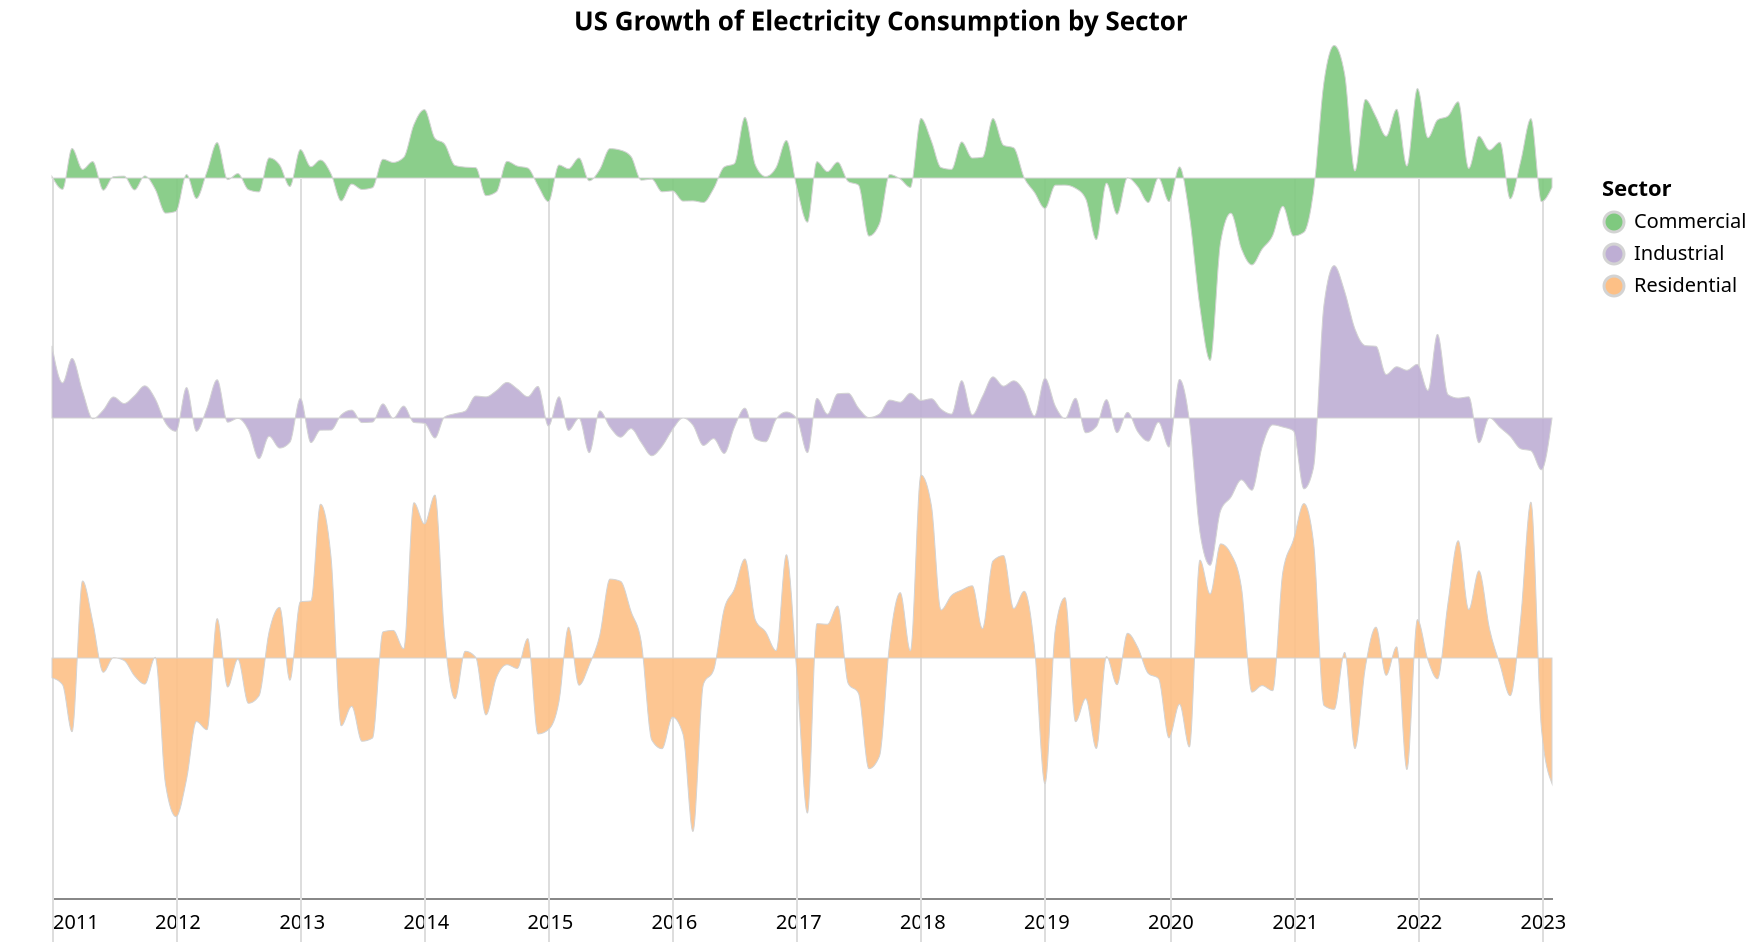 {
  "config": {
    "view": {
      "continuousWidth": 400,
      "continuousHeight": 300,
      "stroke": null,
      "width": 750
    },
    "facet": {
      "spacing": 0
    },
    "title": {
      "anchor": "middle"
    }
  },
  "data": {
    "name": "data-f5f1d5831f8d58cb4f0ea04be0483aff"
  },
  "facet": {
    "row": {
      "field": "variable_0",
      "header": {
        "labelColor": "white"
      },
      "title": null,
      "type": "nominal"
    }
  },
  "spec": {
    "mark": {
      "type": "area",
      "fillOpacity": 0.9,
      "interpolate": "monotone",
      "stroke": "lightgray",
      "strokeWidth": 0.5
    },
    "encoding": {
      "fill": {
        "field": "variable_0",
        "scale": {
          "scheme": "accent"
        },
        "title": "Sector",
        "type": "nominal"
      },
      "tooltip": [
        {
          "field": "dt",
          "type": "temporal"
        },
        {
          "field": "variable_0",
          "type": "nominal"
        },
        {
          "field": "value",
          "format": ",.02f",
          "type": "quantitative"
        }
      ],
      "x": {
        "field": "dt",
        "title": "",
        "type": "temporal"
      },
      "y": {
        "axis": null,
        "field": "value",
        "scale": {
          "range": [
            120,
            -120
          ]
        },
        "type": "quantitative"
      }
    },
    "height": 120,
    "transform": [
      {
        "joinaggregate": [
          {
            "op": "mean",
            "field": "dt",
            "as": "mean_val"
          }
        ],
        "groupby": [
          "variable_0"
        ]
      }
    ]
  },
  "bounds": "flush",
  "title": "US Growth of Electricity Consumption by Sector",
  "$schema": "https://vega.github.io/schema/vega-lite/v5.json",
  "datasets": {
    "data-f5f1d5831f8d58cb4f0ea04be0483aff": [
      {
        "dt": "2011-01-01T00:00:00",
        "variable_0": "Residential",
        "value": -1.6530115591419259
      },
      {
        "dt": "2011-02-01T00:00:00",
        "variable_0": "Residential",
        "value": -2.2225867065897575
      },
      {
        "dt": "2011-03-01T00:00:00",
        "variable_0": "Residential",
        "value": -6.143533615445673
      },
      {
        "dt": "2011-04-01T00:00:00",
        "variable_0": "Residential",
        "value": 6.422974276630855
      },
      {
        "dt": "2011-05-01T00:00:00",
        "variable_0": "Residential",
        "value": 3.0008475269120094
      },
      {
        "dt": "2011-06-01T00:00:00",
        "variable_0": "Residential",
        "value": -1.1868477377013797
      },
      {
        "dt": "2011-07-01T00:00:00",
        "variable_0": "Residential",
        "value": 0.025991553759974195
      },
      {
        "dt": "2011-08-01T00:00:00",
        "variable_0": "Residential",
        "value": -0.2042752336546494
      },
      {
        "dt": "2011-09-01T00:00:00",
        "variable_0": "Residential",
        "value": -1.4955820442983714
      },
      {
        "dt": "2011-10-01T00:00:00",
        "variable_0": "Residential",
        "value": -2.1749475224617787
      },
      {
        "dt": "2011-11-01T00:00:00",
        "variable_0": "Residential",
        "value": 0.0583441580814581
      },
      {
        "dt": "2011-12-01T00:00:00",
        "variable_0": "Residential",
        "value": -10.516463602972381
      },
      {
        "dt": "2012-01-01T00:00:00",
        "variable_0": "Residential",
        "value": -13.22210194082537
      },
      {
        "dt": "2012-02-01T00:00:00",
        "variable_0": "Residential",
        "value": -10.102923011255049
      },
      {
        "dt": "2012-03-01T00:00:00",
        "variable_0": "Residential",
        "value": -5.299587670379335
      },
      {
        "dt": "2012-04-01T00:00:00",
        "variable_0": "Residential",
        "value": -5.974737666536178
      },
      {
        "dt": "2012-05-01T00:00:00",
        "variable_0": "Residential",
        "value": 3.2818543726987004
      },
      {
        "dt": "2012-06-01T00:00:00",
        "variable_0": "Residential",
        "value": -2.4198973091434484
      },
      {
        "dt": "2012-07-01T00:00:00",
        "variable_0": "Residential",
        "value": -0.09684550306978679
      },
      {
        "dt": "2012-08-01T00:00:00",
        "variable_0": "Residential",
        "value": -3.7711309384716896
      },
      {
        "dt": "2012-09-01T00:00:00",
        "variable_0": "Residential",
        "value": -3.168327034456475
      },
      {
        "dt": "2012-10-01T00:00:00",
        "variable_0": "Residential",
        "value": 2.2036394308110996
      },
      {
        "dt": "2012-11-01T00:00:00",
        "variable_0": "Residential",
        "value": 4.2208925361125305
      },
      {
        "dt": "2012-12-01T00:00:00",
        "variable_0": "Residential",
        "value": -1.8509567343240607
      },
      {
        "dt": "2013-01-01T00:00:00",
        "variable_0": "Residential",
        "value": 4.689613902067036
      },
      {
        "dt": "2013-02-01T00:00:00",
        "variable_0": "Residential",
        "value": 4.7589853699391504
      },
      {
        "dt": "2013-03-01T00:00:00",
        "variable_0": "Residential",
        "value": 12.816852663076306
      },
      {
        "dt": "2013-04-01T00:00:00",
        "variable_0": "Residential",
        "value": 8.441963862610692
      },
      {
        "dt": "2013-05-01T00:00:00",
        "variable_0": "Residential",
        "value": -5.652915749716092
      },
      {
        "dt": "2013-06-01T00:00:00",
        "variable_0": "Residential",
        "value": -4.0281923742413905
      },
      {
        "dt": "2013-07-01T00:00:00",
        "variable_0": "Residential",
        "value": -6.93775836574927
      },
      {
        "dt": "2013-08-01T00:00:00",
        "variable_0": "Residential",
        "value": -6.675616583108379
      },
      {
        "dt": "2013-09-01T00:00:00",
        "variable_0": "Residential",
        "value": 2.1777707265142388
      },
      {
        "dt": "2013-10-01T00:00:00",
        "variable_0": "Residential",
        "value": 2.3001893514739136
      },
      {
        "dt": "2013-11-01T00:00:00",
        "variable_0": "Residential",
        "value": 0.7707067331030437
      },
      {
        "dt": "2013-12-01T00:00:00",
        "variable_0": "Residential",
        "value": 12.94226305708972
      },
      {
        "dt": "2014-01-01T00:00:00",
        "variable_0": "Residential",
        "value": 11.174733817336868
      },
      {
        "dt": "2014-02-01T00:00:00",
        "variable_0": "Residential",
        "value": 13.580536880382454
      },
      {
        "dt": "2014-03-01T00:00:00",
        "variable_0": "Residential",
        "value": 1.9055675759725554
      },
      {
        "dt": "2014-04-01T00:00:00",
        "variable_0": "Residential",
        "value": -3.4028753678316037
      },
      {
        "dt": "2014-05-01T00:00:00",
        "variable_0": "Residential",
        "value": 0.5622027259374107
      },
      {
        "dt": "2014-06-01T00:00:00",
        "variable_0": "Residential",
        "value": 0.056729771864327816
      },
      {
        "dt": "2014-07-01T00:00:00",
        "variable_0": "Residential",
        "value": -4.745605757100235
      },
      {
        "dt": "2014-08-01T00:00:00",
        "variable_0": "Residential",
        "value": -1.6189993140118708
      },
      {
        "dt": "2014-09-01T00:00:00",
        "variable_0": "Residential",
        "value": -0.5582877005194109
      },
      {
        "dt": "2014-10-01T00:00:00",
        "variable_0": "Residential",
        "value": -0.8649080924143515
      },
      {
        "dt": "2014-11-01T00:00:00",
        "variable_0": "Residential",
        "value": 1.6156182409625908
      },
      {
        "dt": "2014-12-01T00:00:00",
        "variable_0": "Residential",
        "value": -6.331464639363061
      },
      {
        "dt": "2015-01-01T00:00:00",
        "variable_0": "Residential",
        "value": -5.969897766267485
      },
      {
        "dt": "2015-02-01T00:00:00",
        "variable_0": "Residential",
        "value": -3.609748767868415
      },
      {
        "dt": "2015-03-01T00:00:00",
        "variable_0": "Residential",
        "value": 2.5687072198780525
      },
      {
        "dt": "2015-04-01T00:00:00",
        "variable_0": "Residential",
        "value": -2.2651792224527845
      },
      {
        "dt": "2015-05-01T00:00:00",
        "variable_0": "Residential",
        "value": -0.5915117390962621
      },
      {
        "dt": "2015-06-01T00:00:00",
        "variable_0": "Residential",
        "value": 1.9065942283644999
      },
      {
        "dt": "2015-07-01T00:00:00",
        "variable_0": "Residential",
        "value": 6.575534727252053
      },
      {
        "dt": "2015-08-01T00:00:00",
        "variable_0": "Residential",
        "value": 6.3942887091632095
      },
      {
        "dt": "2015-09-01T00:00:00",
        "variable_0": "Residential",
        "value": 3.8721772216151473
      },
      {
        "dt": "2015-10-01T00:00:00",
        "variable_0": "Residential",
        "value": 1.337614264034448
      },
      {
        "dt": "2015-11-01T00:00:00",
        "variable_0": "Residential",
        "value": -6.84321165406635
      },
      {
        "dt": "2015-12-01T00:00:00",
        "variable_0": "Residential",
        "value": -7.558059434753983
      },
      {
        "dt": "2016-01-01T00:00:00",
        "variable_0": "Residential",
        "value": -4.930872750337844
      },
      {
        "dt": "2016-02-01T00:00:00",
        "variable_0": "Residential",
        "value": -6.361789376459903
      },
      {
        "dt": "2016-03-01T00:00:00",
        "variable_0": "Residential",
        "value": -14.458438810632545
      },
      {
        "dt": "2016-04-01T00:00:00",
        "variable_0": "Residential",
        "value": -2.1672559385482515
      },
      {
        "dt": "2016-05-01T00:00:00",
        "variable_0": "Residential",
        "value": -1.0114519966081592
      },
      {
        "dt": "2016-06-01T00:00:00",
        "variable_0": "Residential",
        "value": 4.082706607452846
      },
      {
        "dt": "2016-07-01T00:00:00",
        "variable_0": "Residential",
        "value": 5.732083017277945
      },
      {
        "dt": "2016-08-01T00:00:00",
        "variable_0": "Residential",
        "value": 8.252683178865428
      },
      {
        "dt": "2016-09-01T00:00:00",
        "variable_0": "Residential",
        "value": 3.1465240205281075
      },
      {
        "dt": "2016-10-01T00:00:00",
        "variable_0": "Residential",
        "value": 2.173064349534881
      },
      {
        "dt": "2016-11-01T00:00:00",
        "variable_0": "Residential",
        "value": 0.6110877907046897
      },
      {
        "dt": "2016-12-01T00:00:00",
        "variable_0": "Residential",
        "value": 8.606054059741641
      },
      {
        "dt": "2017-01-01T00:00:00",
        "variable_0": "Residential",
        "value": -1.343304017231739
      },
      {
        "dt": "2017-02-01T00:00:00",
        "variable_0": "Residential",
        "value": -12.92796119197057
      },
      {
        "dt": "2017-03-01T00:00:00",
        "variable_0": "Residential",
        "value": 2.86245907786844
      },
      {
        "dt": "2017-04-01T00:00:00",
        "variable_0": "Residential",
        "value": 2.810564133497939
      },
      {
        "dt": "2017-05-01T00:00:00",
        "variable_0": "Residential",
        "value": 4.334621965133145
      },
      {
        "dt": "2017-06-01T00:00:00",
        "variable_0": "Residential",
        "value": -2.1308554190263784
      },
      {
        "dt": "2017-07-01T00:00:00",
        "variable_0": "Residential",
        "value": -2.920060059716423
      },
      {
        "dt": "2017-08-01T00:00:00",
        "variable_0": "Residential",
        "value": -9.226678702567547
      },
      {
        "dt": "2017-09-01T00:00:00",
        "variable_0": "Residential",
        "value": -8.181748477503369
      },
      {
        "dt": "2017-10-01T00:00:00",
        "variable_0": "Residential",
        "value": 1.2837194065304036
      },
      {
        "dt": "2017-11-01T00:00:00",
        "variable_0": "Residential",
        "value": 5.444284986739056
      },
      {
        "dt": "2017-12-01T00:00:00",
        "variable_0": "Residential",
        "value": 0.5967642095723313
      },
      {
        "dt": "2018-01-01T00:00:00",
        "variable_0": "Residential",
        "value": 15.250284638562794
      },
      {
        "dt": "2018-02-01T00:00:00",
        "variable_0": "Residential",
        "value": 12.660794333777915
      },
      {
        "dt": "2018-03-01T00:00:00",
        "variable_0": "Residential",
        "value": 3.999431891515237
      },
      {
        "dt": "2018-04-01T00:00:00",
        "variable_0": "Residential",
        "value": 5.212906198640588
      },
      {
        "dt": "2018-05-01T00:00:00",
        "variable_0": "Residential",
        "value": 5.664434147326158
      },
      {
        "dt": "2018-06-01T00:00:00",
        "variable_0": "Residential",
        "value": 6.01418635350135
      },
      {
        "dt": "2018-07-01T00:00:00",
        "variable_0": "Residential",
        "value": 2.445516278607962
      },
      {
        "dt": "2018-08-01T00:00:00",
        "variable_0": "Residential",
        "value": 8.090851230813744
      },
      {
        "dt": "2018-09-01T00:00:00",
        "variable_0": "Residential",
        "value": 8.529496704118422
      },
      {
        "dt": "2018-10-01T00:00:00",
        "variable_0": "Residential",
        "value": 4.122066825950221
      },
      {
        "dt": "2018-11-01T00:00:00",
        "variable_0": "Residential",
        "value": 5.563094152450154
      },
      {
        "dt": "2018-12-01T00:00:00",
        "variable_0": "Residential",
        "value": 0.9640044320663899
      },
      {
        "dt": "2019-01-01T00:00:00",
        "variable_0": "Residential",
        "value": -10.475729184293648
      },
      {
        "dt": "2019-02-01T00:00:00",
        "variable_0": "Residential",
        "value": 2.5110725905333364
      },
      {
        "dt": "2019-03-01T00:00:00",
        "variable_0": "Residential",
        "value": 5.023989975282284
      },
      {
        "dt": "2019-04-01T00:00:00",
        "variable_0": "Residential",
        "value": -5.311533920697487
      },
      {
        "dt": "2019-05-01T00:00:00",
        "variable_0": "Residential",
        "value": -3.3868259842172566
      },
      {
        "dt": "2019-06-01T00:00:00",
        "variable_0": "Residential",
        "value": -7.541172719036493
      },
      {
        "dt": "2019-07-01T00:00:00",
        "variable_0": "Residential",
        "value": 0.11888392373697876
      },
      {
        "dt": "2019-08-01T00:00:00",
        "variable_0": "Residential",
        "value": -2.22395508216493
      },
      {
        "dt": "2019-09-01T00:00:00",
        "variable_0": "Residential",
        "value": 2.0609046981838075
      },
      {
        "dt": "2019-10-01T00:00:00",
        "variable_0": "Residential",
        "value": 0.8857855246959367
      },
      {
        "dt": "2019-11-01T00:00:00",
        "variable_0": "Residential",
        "value": -1.2884727425617637
      },
      {
        "dt": "2019-12-01T00:00:00",
        "variable_0": "Residential",
        "value": -1.7069793551048873
      },
      {
        "dt": "2020-01-01T00:00:00",
        "variable_0": "Residential",
        "value": -6.657291926949438
      },
      {
        "dt": "2020-02-01T00:00:00",
        "variable_0": "Residential",
        "value": -3.846323353586123
      },
      {
        "dt": "2020-03-01T00:00:00",
        "variable_0": "Residential",
        "value": -7.41569374726433
      },
      {
        "dt": "2020-04-01T00:00:00",
        "variable_0": "Residential",
        "value": 8.160068639133367
      },
      {
        "dt": "2020-05-01T00:00:00",
        "variable_0": "Residential",
        "value": 5.332219022359808
      },
      {
        "dt": "2020-06-01T00:00:00",
        "variable_0": "Residential",
        "value": 9.50902976589747
      },
      {
        "dt": "2020-07-01T00:00:00",
        "variable_0": "Residential",
        "value": 8.689008199684633
      },
      {
        "dt": "2020-08-01T00:00:00",
        "variable_0": "Residential",
        "value": 5.9007933200336815
      },
      {
        "dt": "2020-09-01T00:00:00",
        "variable_0": "Residential",
        "value": -2.844818083856804
      },
      {
        "dt": "2020-10-01T00:00:00",
        "variable_0": "Residential",
        "value": -2.2993842884894367
      },
      {
        "dt": "2020-11-01T00:00:00",
        "variable_0": "Residential",
        "value": -2.7251400569320405
      },
      {
        "dt": "2020-12-01T00:00:00",
        "variable_0": "Residential",
        "value": 7.171142831021493
      },
      {
        "dt": "2021-01-01T00:00:00",
        "variable_0": "Residential",
        "value": 9.836002686591282
      },
      {
        "dt": "2021-02-01T00:00:00",
        "variable_0": "Residential",
        "value": 12.86684335333148
      },
      {
        "dt": "2021-03-01T00:00:00",
        "variable_0": "Residential",
        "value": 9.706050421655132
      },
      {
        "dt": "2021-04-01T00:00:00",
        "variable_0": "Residential",
        "value": -3.9569916922440163
      },
      {
        "dt": "2021-05-01T00:00:00",
        "variable_0": "Residential",
        "value": -4.277638441698239
      },
      {
        "dt": "2021-06-01T00:00:00",
        "variable_0": "Residential",
        "value": 0.46787529702598807
      },
      {
        "dt": "2021-07-01T00:00:00",
        "variable_0": "Residential",
        "value": -7.548147795239402
      },
      {
        "dt": "2021-08-01T00:00:00",
        "variable_0": "Residential",
        "value": -0.7218957585031327
      },
      {
        "dt": "2021-09-01T00:00:00",
        "variable_0": "Residential",
        "value": 2.5718280963988427
      },
      {
        "dt": "2021-10-01T00:00:00",
        "variable_0": "Residential",
        "value": -1.4422005779946345
      },
      {
        "dt": "2021-11-01T00:00:00",
        "variable_0": "Residential",
        "value": 0.9331937160091064
      },
      {
        "dt": "2021-12-01T00:00:00",
        "variable_0": "Residential",
        "value": -9.298075082009783
      },
      {
        "dt": "2022-01-01T00:00:00",
        "variable_0": "Residential",
        "value": 3.200335330082149
      },
      {
        "dt": "2022-02-01T00:00:00",
        "variable_0": "Residential",
        "value": -0.18174869606804034
      },
      {
        "dt": "2022-03-01T00:00:00",
        "variable_0": "Residential",
        "value": -1.7341708952928636
      },
      {
        "dt": "2022-04-01T00:00:00",
        "variable_0": "Residential",
        "value": 4.59588322385156
      },
      {
        "dt": "2022-05-01T00:00:00",
        "variable_0": "Residential",
        "value": 9.769941375100611
      },
      {
        "dt": "2022-06-01T00:00:00",
        "variable_0": "Residential",
        "value": 4.03094461759681
      },
      {
        "dt": "2022-07-01T00:00:00",
        "variable_0": "Residential",
        "value": 7.2624564646040835
      },
      {
        "dt": "2022-08-01T00:00:00",
        "variable_0": "Residential",
        "value": 2.4421046058786144
      },
      {
        "dt": "2022-09-01T00:00:00",
        "variable_0": "Residential",
        "value": -0.5586901872567607
      },
      {
        "dt": "2022-10-01T00:00:00",
        "variable_0": "Residential",
        "value": -3.1424285246713812
      },
      {
        "dt": "2022-11-01T00:00:00",
        "variable_0": "Residential",
        "value": 3.334129055880042
      },
      {
        "dt": "2022-12-01T00:00:00",
        "variable_0": "Residential",
        "value": 12.987984512376816
      },
      {
        "dt": "2023-01-01T00:00:00",
        "variable_0": "Residential",
        "value": -5.928478281695915
      },
      {
        "dt": "2023-02-01T00:00:00",
        "variable_0": "Residential",
        "value": -10.479946261761286
      },
      {
        "dt": "2011-01-01T00:00:00",
        "variable_0": "Commercial",
        "value": 0.12035274788668726
      },
      {
        "dt": "2011-02-01T00:00:00",
        "variable_0": "Commercial",
        "value": -0.9443826785988874
      },
      {
        "dt": "2011-03-01T00:00:00",
        "variable_0": "Commercial",
        "value": 2.4625785323701965
      },
      {
        "dt": "2011-04-01T00:00:00",
        "variable_0": "Commercial",
        "value": 0.7173628867293669
      },
      {
        "dt": "2011-05-01T00:00:00",
        "variable_0": "Commercial",
        "value": 1.3679987620853096
      },
      {
        "dt": "2011-06-01T00:00:00",
        "variable_0": "Commercial",
        "value": -1.017570884114416
      },
      {
        "dt": "2011-07-01T00:00:00",
        "variable_0": "Commercial",
        "value": 0.11059382377942573
      },
      {
        "dt": "2011-08-01T00:00:00",
        "variable_0": "Commercial",
        "value": 0.15650363614889695
      },
      {
        "dt": "2011-09-01T00:00:00",
        "variable_0": "Commercial",
        "value": -0.9950038412168571
      },
      {
        "dt": "2011-10-01T00:00:00",
        "variable_0": "Commercial",
        "value": 0.174037069853461
      },
      {
        "dt": "2011-11-01T00:00:00",
        "variable_0": "Commercial",
        "value": -0.9520578224325171
      },
      {
        "dt": "2011-12-01T00:00:00",
        "variable_0": "Commercial",
        "value": -2.9254254051786277
      },
      {
        "dt": "2012-01-01T00:00:00",
        "variable_0": "Commercial",
        "value": -2.7818054678886317
      },
      {
        "dt": "2012-02-01T00:00:00",
        "variable_0": "Commercial",
        "value": 0.28517206279961016
      },
      {
        "dt": "2012-03-01T00:00:00",
        "variable_0": "Commercial",
        "value": -1.7098458204188205
      },
      {
        "dt": "2012-04-01T00:00:00",
        "variable_0": "Commercial",
        "value": 0.5278170948587402
      },
      {
        "dt": "2012-05-01T00:00:00",
        "variable_0": "Commercial",
        "value": 2.950922007261325
      },
      {
        "dt": "2012-06-01T00:00:00",
        "variable_0": "Commercial",
        "value": -0.13606140696772462
      },
      {
        "dt": "2012-07-01T00:00:00",
        "variable_0": "Commercial",
        "value": 0.3668991501586838
      },
      {
        "dt": "2012-08-01T00:00:00",
        "variable_0": "Commercial",
        "value": -0.9755537202810749
      },
      {
        "dt": "2012-09-01T00:00:00",
        "variable_0": "Commercial",
        "value": -1.1583906854583437
      },
      {
        "dt": "2012-10-01T00:00:00",
        "variable_0": "Commercial",
        "value": 1.6764430060340008
      },
      {
        "dt": "2012-11-01T00:00:00",
        "variable_0": "Commercial",
        "value": 1.0823399377160703
      },
      {
        "dt": "2012-12-01T00:00:00",
        "variable_0": "Commercial",
        "value": -0.7092150495912941
      },
      {
        "dt": "2013-01-01T00:00:00",
        "variable_0": "Commercial",
        "value": 2.365500961570355
      },
      {
        "dt": "2013-02-01T00:00:00",
        "variable_0": "Commercial",
        "value": 0.9347564889729432
      },
      {
        "dt": "2013-03-01T00:00:00",
        "variable_0": "Commercial",
        "value": 1.4998206089000155
      },
      {
        "dt": "2013-04-01T00:00:00",
        "variable_0": "Commercial",
        "value": 0.3545589327253129
      },
      {
        "dt": "2013-05-01T00:00:00",
        "variable_0": "Commercial",
        "value": -1.911402271586482
      },
      {
        "dt": "2013-06-01T00:00:00",
        "variable_0": "Commercial",
        "value": -0.5075661479782889
      },
      {
        "dt": "2013-07-01T00:00:00",
        "variable_0": "Commercial",
        "value": -0.9528371301681604
      },
      {
        "dt": "2013-08-01T00:00:00",
        "variable_0": "Commercial",
        "value": -0.8142800947390394
      },
      {
        "dt": "2013-09-01T00:00:00",
        "variable_0": "Commercial",
        "value": 1.5634507839749512
      },
      {
        "dt": "2013-10-01T00:00:00",
        "variable_0": "Commercial",
        "value": 1.2995351513529707
      },
      {
        "dt": "2013-11-01T00:00:00",
        "variable_0": "Commercial",
        "value": 1.7155921013128461
      },
      {
        "dt": "2013-12-01T00:00:00",
        "variable_0": "Commercial",
        "value": 4.456347312019493
      },
      {
        "dt": "2014-01-01T00:00:00",
        "variable_0": "Commercial",
        "value": 5.696880653653724
      },
      {
        "dt": "2014-02-01T00:00:00",
        "variable_0": "Commercial",
        "value": 3.3034572385921113
      },
      {
        "dt": "2014-03-01T00:00:00",
        "variable_0": "Commercial",
        "value": 2.8425050215015624
      },
      {
        "dt": "2014-04-01T00:00:00",
        "variable_0": "Commercial",
        "value": 1.0493706515093404
      },
      {
        "dt": "2014-05-01T00:00:00",
        "variable_0": "Commercial",
        "value": 0.904416151497478
      },
      {
        "dt": "2014-06-01T00:00:00",
        "variable_0": "Commercial",
        "value": 0.862033444597543
      },
      {
        "dt": "2014-07-01T00:00:00",
        "variable_0": "Commercial",
        "value": -1.4738988158088717
      },
      {
        "dt": "2014-08-01T00:00:00",
        "variable_0": "Commercial",
        "value": -1.149246438278051
      },
      {
        "dt": "2014-09-01T00:00:00",
        "variable_0": "Commercial",
        "value": 1.385965469749384
      },
      {
        "dt": "2014-10-01T00:00:00",
        "variable_0": "Commercial",
        "value": 0.9976908191975831
      },
      {
        "dt": "2014-11-01T00:00:00",
        "variable_0": "Commercial",
        "value": 0.8328038833752549
      },
      {
        "dt": "2014-12-01T00:00:00",
        "variable_0": "Commercial",
        "value": -0.6363965863105281
      },
      {
        "dt": "2015-01-01T00:00:00",
        "variable_0": "Commercial",
        "value": -1.9727304014859448
      },
      {
        "dt": "2015-02-01T00:00:00",
        "variable_0": "Commercial",
        "value": 1.0827074521473135
      },
      {
        "dt": "2015-03-01T00:00:00",
        "variable_0": "Commercial",
        "value": 0.7742483430656755
      },
      {
        "dt": "2015-04-01T00:00:00",
        "variable_0": "Commercial",
        "value": 1.6678367412786166
      },
      {
        "dt": "2015-05-01T00:00:00",
        "variable_0": "Commercial",
        "value": -0.23698882916163289
      },
      {
        "dt": "2015-06-01T00:00:00",
        "variable_0": "Commercial",
        "value": 0.7157349515414468
      },
      {
        "dt": "2015-07-01T00:00:00",
        "variable_0": "Commercial",
        "value": 2.4475848391904975
      },
      {
        "dt": "2015-08-01T00:00:00",
        "variable_0": "Commercial",
        "value": 2.3215354746669803
      },
      {
        "dt": "2015-09-01T00:00:00",
        "variable_0": "Commercial",
        "value": 1.7881010059307867
      },
      {
        "dt": "2015-10-01T00:00:00",
        "variable_0": "Commercial",
        "value": -0.17838354741964713
      },
      {
        "dt": "2015-11-01T00:00:00",
        "variable_0": "Commercial",
        "value": -0.10094400318325647
      },
      {
        "dt": "2015-12-01T00:00:00",
        "variable_0": "Commercial",
        "value": -1.1481575500714492
      },
      {
        "dt": "2016-01-01T00:00:00",
        "variable_0": "Commercial",
        "value": -1.083304562243692
      },
      {
        "dt": "2016-02-01T00:00:00",
        "variable_0": "Commercial",
        "value": -1.9252360817459402
      },
      {
        "dt": "2016-03-01T00:00:00",
        "variable_0": "Commercial",
        "value": -1.908144831087899
      },
      {
        "dt": "2016-04-01T00:00:00",
        "variable_0": "Commercial",
        "value": -2.0377405413045
      },
      {
        "dt": "2016-05-01T00:00:00",
        "variable_0": "Commercial",
        "value": -0.8854764608514754
      },
      {
        "dt": "2016-06-01T00:00:00",
        "variable_0": "Commercial",
        "value": 0.9165349073757767
      },
      {
        "dt": "2016-07-01T00:00:00",
        "variable_0": "Commercial",
        "value": 1.1937851260526378
      },
      {
        "dt": "2016-08-01T00:00:00",
        "variable_0": "Commercial",
        "value": 5.057558253141647
      },
      {
        "dt": "2016-09-01T00:00:00",
        "variable_0": "Commercial",
        "value": 1.0617559147540367
      },
      {
        "dt": "2016-10-01T00:00:00",
        "variable_0": "Commercial",
        "value": 0.1252674223723993
      },
      {
        "dt": "2016-11-01T00:00:00",
        "variable_0": "Commercial",
        "value": 0.8830667097397438
      },
      {
        "dt": "2016-12-01T00:00:00",
        "variable_0": "Commercial",
        "value": 3.12896354710408
      },
      {
        "dt": "2017-01-01T00:00:00",
        "variable_0": "Commercial",
        "value": -0.8351472880841593
      },
      {
        "dt": "2017-02-01T00:00:00",
        "variable_0": "Commercial",
        "value": -3.6845738746068
      },
      {
        "dt": "2017-03-01T00:00:00",
        "variable_0": "Commercial",
        "value": 1.3558707307049778
      },
      {
        "dt": "2017-04-01T00:00:00",
        "variable_0": "Commercial",
        "value": 0.5330200327869683
      },
      {
        "dt": "2017-05-01T00:00:00",
        "variable_0": "Commercial",
        "value": 1.3235419873225185
      },
      {
        "dt": "2017-06-01T00:00:00",
        "variable_0": "Commercial",
        "value": -0.2908850500572657
      },
      {
        "dt": "2017-07-01T00:00:00",
        "variable_0": "Commercial",
        "value": -0.5857473228532251
      },
      {
        "dt": "2017-08-01T00:00:00",
        "variable_0": "Commercial",
        "value": -4.842164168527329
      },
      {
        "dt": "2017-09-01T00:00:00",
        "variable_0": "Commercial",
        "value": -3.80918007549621
      },
      {
        "dt": "2017-10-01T00:00:00",
        "variable_0": "Commercial",
        "value": 0.28715250701034645
      },
      {
        "dt": "2017-11-01T00:00:00",
        "variable_0": "Commercial",
        "value": -0.0825881774913606
      },
      {
        "dt": "2017-12-01T00:00:00",
        "variable_0": "Commercial",
        "value": -0.7865515817502056
      },
      {
        "dt": "2018-01-01T00:00:00",
        "variable_0": "Commercial",
        "value": 4.966172714999351
      },
      {
        "dt": "2018-02-01T00:00:00",
        "variable_0": "Commercial",
        "value": 3.057014117618184
      },
      {
        "dt": "2018-03-01T00:00:00",
        "variable_0": "Commercial",
        "value": 0.8733243911936084
      },
      {
        "dt": "2018-04-01T00:00:00",
        "variable_0": "Commercial",
        "value": 0.7241413778734218
      },
      {
        "dt": "2018-05-01T00:00:00",
        "variable_0": "Commercial",
        "value": 3.0070040669919917
      },
      {
        "dt": "2018-06-01T00:00:00",
        "variable_0": "Commercial",
        "value": 1.6652351529053755
      },
      {
        "dt": "2018-07-01T00:00:00",
        "variable_0": "Commercial",
        "value": 1.7369416789911662
      },
      {
        "dt": "2018-08-01T00:00:00",
        "variable_0": "Commercial",
        "value": 4.956040667709116
      },
      {
        "dt": "2018-09-01T00:00:00",
        "variable_0": "Commercial",
        "value": 2.7319039240219167
      },
      {
        "dt": "2018-10-01T00:00:00",
        "variable_0": "Commercial",
        "value": 2.5127335707316956
      },
      {
        "dt": "2018-11-01T00:00:00",
        "variable_0": "Commercial",
        "value": 0.009982414479647872
      },
      {
        "dt": "2018-12-01T00:00:00",
        "variable_0": "Commercial",
        "value": -1.1956831407743174
      },
      {
        "dt": "2019-01-01T00:00:00",
        "variable_0": "Commercial",
        "value": -2.5350101129982705
      },
      {
        "dt": "2019-02-01T00:00:00",
        "variable_0": "Commercial",
        "value": -0.5989759090968994
      },
      {
        "dt": "2019-03-01T00:00:00",
        "variable_0": "Commercial",
        "value": -0.5925799678385579
      },
      {
        "dt": "2019-04-01T00:00:00",
        "variable_0": "Commercial",
        "value": -0.8574312669587636
      },
      {
        "dt": "2019-05-01T00:00:00",
        "variable_0": "Commercial",
        "value": -1.7450754852969652
      },
      {
        "dt": "2019-06-01T00:00:00",
        "variable_0": "Commercial",
        "value": -5.136090261954241
      },
      {
        "dt": "2019-07-01T00:00:00",
        "variable_0": "Commercial",
        "value": -0.43386594136766155
      },
      {
        "dt": "2019-08-01T00:00:00",
        "variable_0": "Commercial",
        "value": -3.019983226454248
      },
      {
        "dt": "2019-09-01T00:00:00",
        "variable_0": "Commercial",
        "value": 0.020646638951182794
      },
      {
        "dt": "2019-10-01T00:00:00",
        "variable_0": "Commercial",
        "value": -0.7137418630069781
      },
      {
        "dt": "2019-11-01T00:00:00",
        "variable_0": "Commercial",
        "value": -2.041809995434396
      },
      {
        "dt": "2019-12-01T00:00:00",
        "variable_0": "Commercial",
        "value": 0.0026868688199011004
      },
      {
        "dt": "2020-01-01T00:00:00",
        "variable_0": "Commercial",
        "value": -1.964240859425903
      },
      {
        "dt": "2020-02-01T00:00:00",
        "variable_0": "Commercial",
        "value": 0.9247392701297041
      },
      {
        "dt": "2020-03-01T00:00:00",
        "variable_0": "Commercial",
        "value": -3.1249769489952395
      },
      {
        "dt": "2020-04-01T00:00:00",
        "variable_0": "Commercial",
        "value": -10.77657801557821
      },
      {
        "dt": "2020-05-01T00:00:00",
        "variable_0": "Commercial",
        "value": -15.199320671719763
      },
      {
        "dt": "2020-06-01T00:00:00",
        "variable_0": "Commercial",
        "value": -5.3153971022855355
      },
      {
        "dt": "2020-07-01T00:00:00",
        "variable_0": "Commercial",
        "value": -2.935417302843424
      },
      {
        "dt": "2020-08-01T00:00:00",
        "variable_0": "Commercial",
        "value": -5.9026723557383365
      },
      {
        "dt": "2020-09-01T00:00:00",
        "variable_0": "Commercial",
        "value": -7.241905383180747
      },
      {
        "dt": "2020-10-01T00:00:00",
        "variable_0": "Commercial",
        "value": -5.929248064920012
      },
      {
        "dt": "2020-11-01T00:00:00",
        "variable_0": "Commercial",
        "value": -4.806877910440644
      },
      {
        "dt": "2020-12-01T00:00:00",
        "variable_0": "Commercial",
        "value": -2.3567004164012917
      },
      {
        "dt": "2021-01-01T00:00:00",
        "variable_0": "Commercial",
        "value": -4.839670714836841
      },
      {
        "dt": "2021-02-01T00:00:00",
        "variable_0": "Commercial",
        "value": -4.522740831317207
      },
      {
        "dt": "2021-03-01T00:00:00",
        "variable_0": "Commercial",
        "value": -1.18395044474906
      },
      {
        "dt": "2021-04-01T00:00:00",
        "variable_0": "Commercial",
        "value": 8.003440741983802
      },
      {
        "dt": "2021-05-01T00:00:00",
        "variable_0": "Commercial",
        "value": 11.041503528775308
      },
      {
        "dt": "2021-06-01T00:00:00",
        "variable_0": "Commercial",
        "value": 8.631933727311747
      },
      {
        "dt": "2021-07-01T00:00:00",
        "variable_0": "Commercial",
        "value": 0.5886774827894792
      },
      {
        "dt": "2021-08-01T00:00:00",
        "variable_0": "Commercial",
        "value": 6.545132485058502
      },
      {
        "dt": "2021-09-01T00:00:00",
        "variable_0": "Commercial",
        "value": 5.0953495855113
      },
      {
        "dt": "2021-10-01T00:00:00",
        "variable_0": "Commercial",
        "value": 3.4833138254816154
      },
      {
        "dt": "2021-11-01T00:00:00",
        "variable_0": "Commercial",
        "value": 5.729981698420317
      },
      {
        "dt": "2021-12-01T00:00:00",
        "variable_0": "Commercial",
        "value": 1.0045524380838833
      },
      {
        "dt": "2022-01-01T00:00:00",
        "variable_0": "Commercial",
        "value": 7.455612922355992
      },
      {
        "dt": "2022-02-01T00:00:00",
        "variable_0": "Commercial",
        "value": 3.3543034107323955
      },
      {
        "dt": "2022-03-01T00:00:00",
        "variable_0": "Commercial",
        "value": 4.833906774824337
      },
      {
        "dt": "2022-04-01T00:00:00",
        "variable_0": "Commercial",
        "value": 5.164605334808048
      },
      {
        "dt": "2022-05-01T00:00:00",
        "variable_0": "Commercial",
        "value": 6.350457611530258
      },
      {
        "dt": "2022-06-01T00:00:00",
        "variable_0": "Commercial",
        "value": 0.8054085072039197
      },
      {
        "dt": "2022-07-01T00:00:00",
        "variable_0": "Commercial",
        "value": 3.4820473623686787
      },
      {
        "dt": "2022-08-01T00:00:00",
        "variable_0": "Commercial",
        "value": 2.328391386700246
      },
      {
        "dt": "2022-09-01T00:00:00",
        "variable_0": "Commercial",
        "value": 2.978702883119211
      },
      {
        "dt": "2022-10-01T00:00:00",
        "variable_0": "Commercial",
        "value": -1.736373812628067
      },
      {
        "dt": "2022-11-01T00:00:00",
        "variable_0": "Commercial",
        "value": 1.4053578369549236
      },
      {
        "dt": "2022-12-01T00:00:00",
        "variable_0": "Commercial",
        "value": 4.944755641695631
      },
      {
        "dt": "2023-01-01T00:00:00",
        "variable_0": "Commercial",
        "value": -1.9691571919525863
      },
      {
        "dt": "2023-02-01T00:00:00",
        "variable_0": "Commercial",
        "value": -0.7871158781734944
      },
      {
        "dt": "2011-01-01T00:00:00",
        "variable_0": "Industrial",
        "value": 6.014602064715557
      },
      {
        "dt": "2011-02-01T00:00:00",
        "variable_0": "Industrial",
        "value": 2.925577248024225
      },
      {
        "dt": "2011-03-01T00:00:00",
        "variable_0": "Industrial",
        "value": 4.966856676107234
      },
      {
        "dt": "2011-04-01T00:00:00",
        "variable_0": "Industrial",
        "value": 2.221912124553027
      },
      {
        "dt": "2011-05-01T00:00:00",
        "variable_0": "Industrial",
        "value": -0.06505835572051533
      },
      {
        "dt": "2011-06-01T00:00:00",
        "variable_0": "Industrial",
        "value": 0.6620212808569503
      },
      {
        "dt": "2011-07-01T00:00:00",
        "variable_0": "Industrial",
        "value": 1.7532379100807738
      },
      {
        "dt": "2011-08-01T00:00:00",
        "variable_0": "Industrial",
        "value": 1.2058687229951515
      },
      {
        "dt": "2011-09-01T00:00:00",
        "variable_0": "Industrial",
        "value": 1.8624334923985186
      },
      {
        "dt": "2011-10-01T00:00:00",
        "variable_0": "Industrial",
        "value": 2.6815990038286053
      },
      {
        "dt": "2011-11-01T00:00:00",
        "variable_0": "Industrial",
        "value": 1.5808210631008013
      },
      {
        "dt": "2011-12-01T00:00:00",
        "variable_0": "Industrial",
        "value": -0.4129939913420255
      },
      {
        "dt": "2012-01-01T00:00:00",
        "variable_0": "Industrial",
        "value": -1.1089838445171973
      },
      {
        "dt": "2012-02-01T00:00:00",
        "variable_0": "Industrial",
        "value": 2.5366811455231453
      },
      {
        "dt": "2012-03-01T00:00:00",
        "variable_0": "Industrial",
        "value": -1.1079614458197162
      },
      {
        "dt": "2012-04-01T00:00:00",
        "variable_0": "Industrial",
        "value": 0.824224867569523
      },
      {
        "dt": "2012-05-01T00:00:00",
        "variable_0": "Industrial",
        "value": 3.1892328286856397
      },
      {
        "dt": "2012-06-01T00:00:00",
        "variable_0": "Industrial",
        "value": -0.3486480040188922
      },
      {
        "dt": "2012-07-01T00:00:00",
        "variable_0": "Industrial",
        "value": -0.032005646857913295
      },
      {
        "dt": "2012-08-01T00:00:00",
        "variable_0": "Industrial",
        "value": -0.9919566996442364
      },
      {
        "dt": "2012-09-01T00:00:00",
        "variable_0": "Industrial",
        "value": -3.3939265054078627
      },
      {
        "dt": "2012-10-01T00:00:00",
        "variable_0": "Industrial",
        "value": -1.525877589980118
      },
      {
        "dt": "2012-11-01T00:00:00",
        "variable_0": "Industrial",
        "value": -2.5040621381569927
      },
      {
        "dt": "2012-12-01T00:00:00",
        "variable_0": "Industrial",
        "value": -2.0279467826506914
      },
      {
        "dt": "2013-01-01T00:00:00",
        "variable_0": "Industrial",
        "value": 1.6423512057763823
      },
      {
        "dt": "2013-02-01T00:00:00",
        "variable_0": "Industrial",
        "value": -2.0514179150360468
      },
      {
        "dt": "2013-03-01T00:00:00",
        "variable_0": "Industrial",
        "value": -1.0133718264981328
      },
      {
        "dt": "2013-04-01T00:00:00",
        "variable_0": "Industrial",
        "value": -1.0035858715166435
      },
      {
        "dt": "2013-05-01T00:00:00",
        "variable_0": "Industrial",
        "value": 0.25895356663880875
      },
      {
        "dt": "2013-06-01T00:00:00",
        "variable_0": "Industrial",
        "value": 0.6587583852045054
      },
      {
        "dt": "2013-07-01T00:00:00",
        "variable_0": "Industrial",
        "value": -0.38096179074372793
      },
      {
        "dt": "2013-08-01T00:00:00",
        "variable_0": "Industrial",
        "value": -0.33853774732126585
      },
      {
        "dt": "2013-09-01T00:00:00",
        "variable_0": "Industrial",
        "value": 1.1760842061977694
      },
      {
        "dt": "2013-10-01T00:00:00",
        "variable_0": "Industrial",
        "value": -0.019188020023985786
      },
      {
        "dt": "2013-11-01T00:00:00",
        "variable_0": "Industrial",
        "value": 0.9946264894827639
      },
      {
        "dt": "2013-12-01T00:00:00",
        "variable_0": "Industrial",
        "value": -0.3732814518379035
      },
      {
        "dt": "2014-01-01T00:00:00",
        "variable_0": "Industrial",
        "value": -0.44298264270333787
      },
      {
        "dt": "2014-02-01T00:00:00",
        "variable_0": "Industrial",
        "value": -1.667427919416542
      },
      {
        "dt": "2014-03-01T00:00:00",
        "variable_0": "Industrial",
        "value": 0.0803735329883537
      },
      {
        "dt": "2014-04-01T00:00:00",
        "variable_0": "Industrial",
        "value": 0.3600940730680957
      },
      {
        "dt": "2014-05-01T00:00:00",
        "variable_0": "Industrial",
        "value": 0.5725292806178617
      },
      {
        "dt": "2014-06-01T00:00:00",
        "variable_0": "Industrial",
        "value": 1.8311053392966459
      },
      {
        "dt": "2014-07-01T00:00:00",
        "variable_0": "Industrial",
        "value": 1.7611312346356822
      },
      {
        "dt": "2014-08-01T00:00:00",
        "variable_0": "Industrial",
        "value": 2.2800622472616716
      },
      {
        "dt": "2014-09-01T00:00:00",
        "variable_0": "Industrial",
        "value": 2.967981333668668
      },
      {
        "dt": "2014-10-01T00:00:00",
        "variable_0": "Industrial",
        "value": 2.427579840738092
      },
      {
        "dt": "2014-11-01T00:00:00",
        "variable_0": "Industrial",
        "value": 1.773947279948107
      },
      {
        "dt": "2014-12-01T00:00:00",
        "variable_0": "Industrial",
        "value": 2.632886473705276
      },
      {
        "dt": "2015-01-01T00:00:00",
        "variable_0": "Industrial",
        "value": -0.6735561122228395
      },
      {
        "dt": "2015-02-01T00:00:00",
        "variable_0": "Industrial",
        "value": 1.7709100622366192
      },
      {
        "dt": "2015-03-01T00:00:00",
        "variable_0": "Industrial",
        "value": -1.030510215620739
      },
      {
        "dt": "2015-04-01T00:00:00",
        "variable_0": "Industrial",
        "value": -0.020735795687654157
      },
      {
        "dt": "2015-05-01T00:00:00",
        "variable_0": "Industrial",
        "value": -2.8896253928539006
      },
      {
        "dt": "2015-06-01T00:00:00",
        "variable_0": "Industrial",
        "value": 0.5910647672258351
      },
      {
        "dt": "2015-07-01T00:00:00",
        "variable_0": "Industrial",
        "value": -0.7574934537213918
      },
      {
        "dt": "2015-08-01T00:00:00",
        "variable_0": "Industrial",
        "value": -1.5982176562436057
      },
      {
        "dt": "2015-09-01T00:00:00",
        "variable_0": "Industrial",
        "value": -0.8874496251543573
      },
      {
        "dt": "2015-10-01T00:00:00",
        "variable_0": "Industrial",
        "value": -2.0534767672643506
      },
      {
        "dt": "2015-11-01T00:00:00",
        "variable_0": "Industrial",
        "value": -3.1458487776686583
      },
      {
        "dt": "2015-12-01T00:00:00",
        "variable_0": "Industrial",
        "value": -2.369042912306485
      },
      {
        "dt": "2016-01-01T00:00:00",
        "variable_0": "Industrial",
        "value": -0.9560937096792177
      },
      {
        "dt": "2016-02-01T00:00:00",
        "variable_0": "Industrial",
        "value": -0.000399367986536614
      },
      {
        "dt": "2016-03-01T00:00:00",
        "variable_0": "Industrial",
        "value": -0.5918332572226626
      },
      {
        "dt": "2016-04-01T00:00:00",
        "variable_0": "Industrial",
        "value": -2.2884052465615756
      },
      {
        "dt": "2016-05-01T00:00:00",
        "variable_0": "Industrial",
        "value": -1.717747409361925
      },
      {
        "dt": "2016-06-01T00:00:00",
        "variable_0": "Industrial",
        "value": -2.952607167128818
      },
      {
        "dt": "2016-07-01T00:00:00",
        "variable_0": "Industrial",
        "value": -0.7646367703321388
      },
      {
        "dt": "2016-08-01T00:00:00",
        "variable_0": "Industrial",
        "value": 0.8231734649265521
      },
      {
        "dt": "2016-09-01T00:00:00",
        "variable_0": "Industrial",
        "value": -1.7363018965216526
      },
      {
        "dt": "2016-10-01T00:00:00",
        "variable_0": "Industrial",
        "value": -1.9838824670857624
      },
      {
        "dt": "2016-11-01T00:00:00",
        "variable_0": "Industrial",
        "value": -0.09330173772175154
      },
      {
        "dt": "2016-12-01T00:00:00",
        "variable_0": "Industrial",
        "value": 0.5010599545626881
      },
      {
        "dt": "2017-01-01T00:00:00",
        "variable_0": "Industrial",
        "value": -0.04914500966484159
      },
      {
        "dt": "2017-02-01T00:00:00",
        "variable_0": "Industrial",
        "value": -2.8856147020974943
      },
      {
        "dt": "2017-03-01T00:00:00",
        "variable_0": "Industrial",
        "value": 1.6316336121181774
      },
      {
        "dt": "2017-04-01T00:00:00",
        "variable_0": "Industrial",
        "value": 0.32020509942420894
      },
      {
        "dt": "2017-05-01T00:00:00",
        "variable_0": "Industrial",
        "value": 2.016179361896042
      },
      {
        "dt": "2017-06-01T00:00:00",
        "variable_0": "Industrial",
        "value": 2.063418561832764
      },
      {
        "dt": "2017-07-01T00:00:00",
        "variable_0": "Industrial",
        "value": 0.8380379787986003
      },
      {
        "dt": "2017-08-01T00:00:00",
        "variable_0": "Industrial",
        "value": 0.03805200356621352
      },
      {
        "dt": "2017-09-01T00:00:00",
        "variable_0": "Industrial",
        "value": 0.3372984574713245
      },
      {
        "dt": "2017-10-01T00:00:00",
        "variable_0": "Industrial",
        "value": 1.4925228796023982
      },
      {
        "dt": "2017-11-01T00:00:00",
        "variable_0": "Industrial",
        "value": 1.3187214833296101
      },
      {
        "dt": "2017-12-01T00:00:00",
        "variable_0": "Industrial",
        "value": 2.0676075554914686
      },
      {
        "dt": "2018-01-01T00:00:00",
        "variable_0": "Industrial",
        "value": 1.4649332796078829
      },
      {
        "dt": "2018-02-01T00:00:00",
        "variable_0": "Industrial",
        "value": 1.605529479934198
      },
      {
        "dt": "2018-03-01T00:00:00",
        "variable_0": "Industrial",
        "value": 0.7413400399961745
      },
      {
        "dt": "2018-04-01T00:00:00",
        "variable_0": "Industrial",
        "value": 0.32796386589359905
      },
      {
        "dt": "2018-05-01T00:00:00",
        "variable_0": "Industrial",
        "value": 3.1061913172207856
      },
      {
        "dt": "2018-06-01T00:00:00",
        "variable_0": "Industrial",
        "value": 0.2538833502808924
      },
      {
        "dt": "2018-07-01T00:00:00",
        "variable_0": "Industrial",
        "value": 1.7967529805016147
      },
      {
        "dt": "2018-08-01T00:00:00",
        "variable_0": "Industrial",
        "value": 3.427135015037397
      },
      {
        "dt": "2018-09-01T00:00:00",
        "variable_0": "Industrial",
        "value": 2.6547193396134983
      },
      {
        "dt": "2018-10-01T00:00:00",
        "variable_0": "Industrial",
        "value": 3.097524170075472
      },
      {
        "dt": "2018-11-01T00:00:00",
        "variable_0": "Industrial",
        "value": 2.1888433935260077
      },
      {
        "dt": "2018-12-01T00:00:00",
        "variable_0": "Industrial",
        "value": 0.17239224852625412
      },
      {
        "dt": "2019-01-01T00:00:00",
        "variable_0": "Industrial",
        "value": 3.3091839847145366
      },
      {
        "dt": "2019-02-01T00:00:00",
        "variable_0": "Industrial",
        "value": 0.9465231620707781
      },
      {
        "dt": "2019-03-01T00:00:00",
        "variable_0": "Industrial",
        "value": -0.04239782507049483
      },
      {
        "dt": "2019-04-01T00:00:00",
        "variable_0": "Industrial",
        "value": 1.6453841894622734
      },
      {
        "dt": "2019-05-01T00:00:00",
        "variable_0": "Industrial",
        "value": -1.2313726430721594
      },
      {
        "dt": "2019-06-01T00:00:00",
        "variable_0": "Industrial",
        "value": -0.7280896863723352
      },
      {
        "dt": "2019-07-01T00:00:00",
        "variable_0": "Industrial",
        "value": 1.530921885798353
      },
      {
        "dt": "2019-08-01T00:00:00",
        "variable_0": "Industrial",
        "value": -1.2228738548152651
      },
      {
        "dt": "2019-09-01T00:00:00",
        "variable_0": "Industrial",
        "value": 0.46932222934079615
      },
      {
        "dt": "2019-10-01T00:00:00",
        "variable_0": "Industrial",
        "value": -1.1527372994321605
      },
      {
        "dt": "2019-11-01T00:00:00",
        "variable_0": "Industrial",
        "value": -1.9337290371985394
      },
      {
        "dt": "2019-12-01T00:00:00",
        "variable_0": "Industrial",
        "value": -0.3550562722605344
      },
      {
        "dt": "2020-01-01T00:00:00",
        "variable_0": "Industrial",
        "value": -2.422528319956052
      },
      {
        "dt": "2020-02-01T00:00:00",
        "variable_0": "Industrial",
        "value": 3.2119773879176083
      },
      {
        "dt": "2020-03-01T00:00:00",
        "variable_0": "Industrial",
        "value": -0.20003570890242406
      },
      {
        "dt": "2020-04-01T00:00:00",
        "variable_0": "Industrial",
        "value": -9.531045368124769
      },
      {
        "dt": "2020-05-01T00:00:00",
        "variable_0": "Industrial",
        "value": -12.270403570691146
      },
      {
        "dt": "2020-06-01T00:00:00",
        "variable_0": "Industrial",
        "value": -7.703449304562615
      },
      {
        "dt": "2020-07-01T00:00:00",
        "variable_0": "Industrial",
        "value": -6.604587494288605
      },
      {
        "dt": "2020-08-01T00:00:00",
        "variable_0": "Industrial",
        "value": -5.156619657025773
      },
      {
        "dt": "2020-09-01T00:00:00",
        "variable_0": "Industrial",
        "value": -6.016091073276519
      },
      {
        "dt": "2020-10-01T00:00:00",
        "variable_0": "Industrial",
        "value": -2.399112233878975
      },
      {
        "dt": "2020-11-01T00:00:00",
        "variable_0": "Industrial",
        "value": -0.5750325664984124
      },
      {
        "dt": "2020-12-01T00:00:00",
        "variable_0": "Industrial",
        "value": -0.7527893687125364
      },
      {
        "dt": "2021-01-01T00:00:00",
        "variable_0": "Industrial",
        "value": -1.06562240279795
      },
      {
        "dt": "2021-02-01T00:00:00",
        "variable_0": "Industrial",
        "value": -5.9027987434651426
      },
      {
        "dt": "2021-03-01T00:00:00",
        "variable_0": "Industrial",
        "value": -4.175298098278302
      },
      {
        "dt": "2021-04-01T00:00:00",
        "variable_0": "Industrial",
        "value": 9.437633305818792
      },
      {
        "dt": "2021-05-01T00:00:00",
        "variable_0": "Industrial",
        "value": 12.695729214713513
      },
      {
        "dt": "2021-06-01T00:00:00",
        "variable_0": "Industrial",
        "value": 10.52580001130934
      },
      {
        "dt": "2021-07-01T00:00:00",
        "variable_0": "Industrial",
        "value": 7.42566422001969
      },
      {
        "dt": "2021-08-01T00:00:00",
        "variable_0": "Industrial",
        "value": 6.03273189455551
      },
      {
        "dt": "2021-09-01T00:00:00",
        "variable_0": "Industrial",
        "value": 5.977321609238095
      },
      {
        "dt": "2021-10-01T00:00:00",
        "variable_0": "Industrial",
        "value": 3.6233321635168236
      },
      {
        "dt": "2021-11-01T00:00:00",
        "variable_0": "Industrial",
        "value": 4.267495000871024
      },
      {
        "dt": "2021-12-01T00:00:00",
        "variable_0": "Industrial",
        "value": 3.9795730429853737
      },
      {
        "dt": "2022-01-01T00:00:00",
        "variable_0": "Industrial",
        "value": 4.473111496445714
      },
      {
        "dt": "2022-02-01T00:00:00",
        "variable_0": "Industrial",
        "value": 2.2994303259378457
      },
      {
        "dt": "2022-03-01T00:00:00",
        "variable_0": "Industrial",
        "value": 6.968000584261902
      },
      {
        "dt": "2022-04-01T00:00:00",
        "variable_0": "Industrial",
        "value": 1.9472525104941019
      },
      {
        "dt": "2022-05-01T00:00:00",
        "variable_0": "Industrial",
        "value": 1.6599165051472964
      },
      {
        "dt": "2022-06-01T00:00:00",
        "variable_0": "Industrial",
        "value": 1.7636348547391378
      },
      {
        "dt": "2022-07-01T00:00:00",
        "variable_0": "Industrial",
        "value": -2.067969386074331
      },
      {
        "dt": "2022-08-01T00:00:00",
        "variable_0": "Industrial",
        "value": 0.01250690584013725
      },
      {
        "dt": "2022-09-01T00:00:00",
        "variable_0": "Industrial",
        "value": -0.7874182763105697
      },
      {
        "dt": "2022-10-01T00:00:00",
        "variable_0": "Industrial",
        "value": -1.527739011107776
      },
      {
        "dt": "2022-11-01T00:00:00",
        "variable_0": "Industrial",
        "value": -2.5664015941215257
      },
      {
        "dt": "2022-12-01T00:00:00",
        "variable_0": "Industrial",
        "value": -2.7327463954110898
      },
      {
        "dt": "2023-01-01T00:00:00",
        "variable_0": "Industrial",
        "value": -4.318170908974039
      },
      {
        "dt": "2023-02-01T00:00:00",
        "variable_0": "Industrial",
        "value": -0.03687559639158344
      }
    ]
  }
}